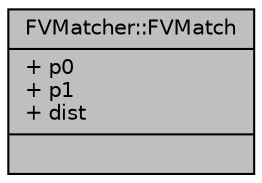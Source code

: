 digraph "FVMatcher::FVMatch"
{
  edge [fontname="Helvetica",fontsize="10",labelfontname="Helvetica",labelfontsize="10"];
  node [fontname="Helvetica",fontsize="10",shape=record];
  Node1 [label="{FVMatcher::FVMatch\n|+ p0\l+ p1\l+ dist\l|}",height=0.2,width=0.4,color="black", fillcolor="grey75", style="filled", fontcolor="black"];
}
